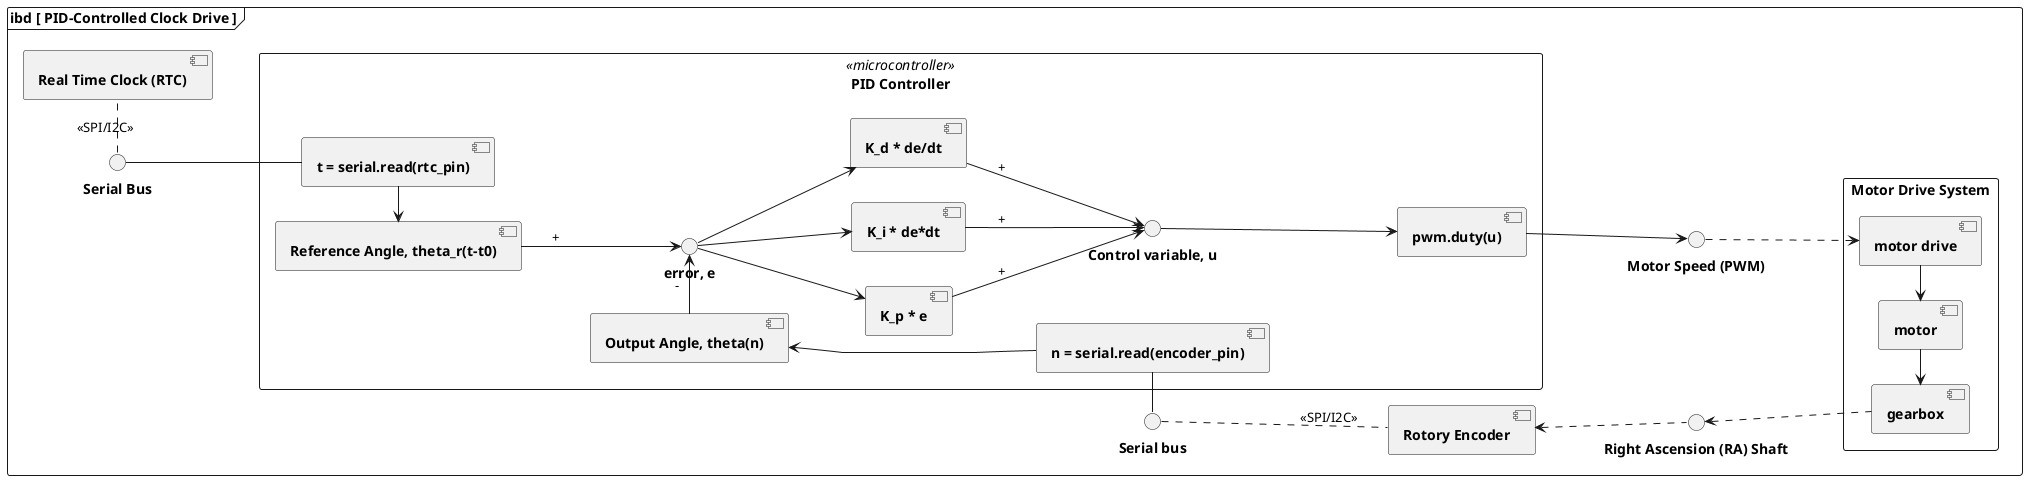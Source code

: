@startuml
left to right direction
skinparam linetype polyline
/'
skinparam linetype ortho
'/

frame "ibd [ PID-Controlled Clock Drive ]" {

  component "<b>Real Time Clock (RTC)</b>" as rtc

  rectangle "<b>PID Controller</b>" <<microcontroller>> as G {

    component "<b>t = serial.read(rtc_pin)</b>" as serial_read_rtc
    component "<b>Reference Angle, theta_r(t-t0)</b>" as theta_r
    /'note bottom of theta_r : Desired angular position\ncalculated from elapsed time, t-t0'/

    interface "<b>error, e</b>" as e
    together {
      component "<b>K_p * e</b>" as p
      component "<b>K_i * de*dt</b>" as i
      component "<b>K_d * de/dt</b>" as d
    }

    theta_r --> e : +

    e --> p
    e --> i
    e --> d

    interface "<b>Control variable, u</b>" as u
    /'note bottom of u : Control variable used\nfor setting PWM duty cycle'/
    p --> u : +
    i --> u : +
    d --> u : +

    component "<b>pwm.duty(u)</b>" as pwm_gen
    u --> pwm_gen

    component "<b>n = serial.read(encoder_pin)</b>" as serial_read_encoder
    component "<b>Output Angle, theta(n)</b>" as theta

    theta_r <- serial_read_rtc
    theta -> e : -
    theta <--- serial_read_encoder
  }

  interface "<b>Serial Bus</b>" as serial_bus_rtc
  serial_bus_rtc . rtc : <<SPI/I2C>>
  serial_bus_rtc -- serial_read_rtc

  interface "<b>Motor Speed (PWM)</b>" as pwm
  pwm_gen --> pwm

  rectangle "<b>Motor Drive System</b>" as H {
    component "<b>motor drive</b>" as drive
    component "<b>motor</b>" as motor
    component "<b>gearbox</b>" as gearbox
    motor <- drive
    gearbox <- motor
  }

  pwm ..> drive

  interface "<b>Right Ascension (RA) Shaft</b>" as ra
  component "<b>Rotory Encoder</b>" as encoder
  interface "<b>Serial bus</b>" as serial_bus_encoder

  ra <.. gearbox
  encoder <.. ra

  serial_bus_encoder - serial_read_encoder
  serial_bus_encoder .. encoder : <<SPI/I2C>>
}
@enduml
